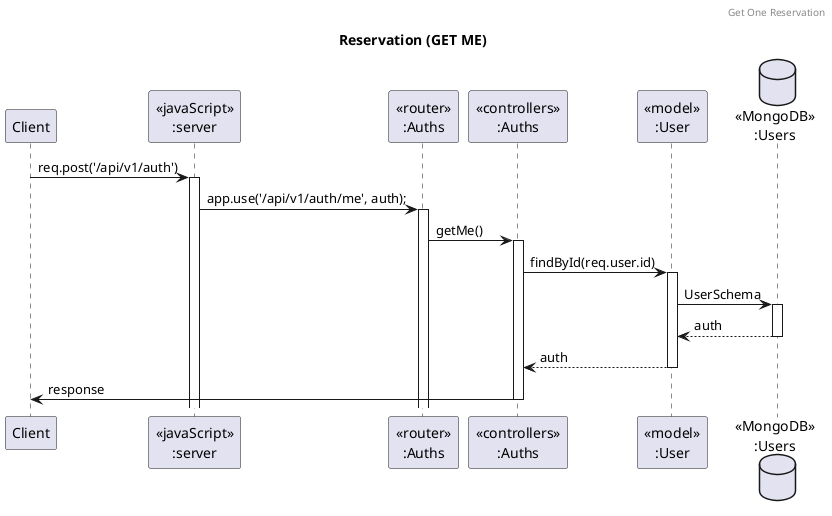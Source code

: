 @startuml Reservation (GET Me)

header Get One Reservation
title "Reservation (GET ME)"

participant "Client" as client
participant "<<javaScript>>\n:server" as server
participant "<<router>>\n:Auths" as routerAuths
participant "<<controllers>>\n:Auths" as controllersAuths
' participant "<<middleware>>\n:Auths" as middlewareAuths
participant "<<model>>\n:User" as modelUsers
database "<<MongoDB>>\n:Users" as UserDatabase

client->server ++:req.post('/api/v1/auth')
server->routerAuths ++:app.use('/api/v1/auth/me', auth);
routerAuths -> controllersAuths ++: getMe()
controllersAuths ->modelUsers ++: findById(req.user.id)
modelUsers -> UserDatabase ++: UserSchema
UserDatabase --> modelUsers --: auth
controllersAuths <-- modelUsers --:auth
controllersAuths->client --:response

@enduml